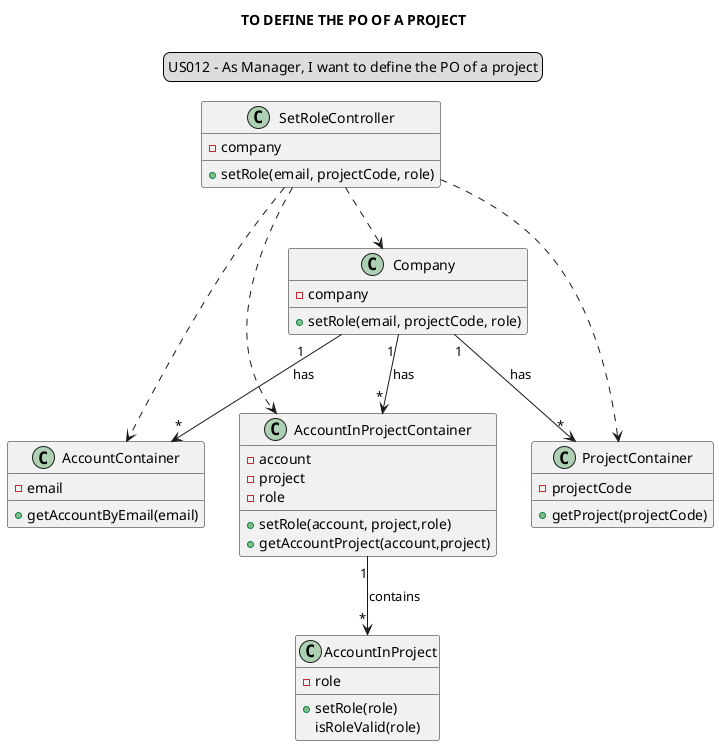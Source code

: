 @startuml

skinparam sequenceMessageAlign center
title TO DEFINE THE PO OF A PROJECT
legend top
US012 - As Manager, I want to define the PO of a project
end legend

class SetRoleController {
-company
+setRole(email, projectCode, role)
}

class Company {
-company
+setRole(email, projectCode, role)
}

class AccountContainer {
-email
+getAccountByEmail(email)

}

class ProjectContainer{
-projectCode
+getProject(projectCode)
}

class AccountInProjectContainer{
-account
-project
-role
+setRole(account, project,role)
+getAccountProject(account,project)
}

class AccountInProject{
-role
+setRole(role)
isRoleValid(role)
}


SetRoleController ..> Company
Company "1       " --> "*"AccountContainer: has
Company "1"--> "        *"ProjectContainer: has
Company "1 "-->"*" AccountInProjectContainer: has
AccountInProjectContainer "    1"--> "   *"AccountInProject: contains

SetRoleController ..> AccountContainer
SetRoleController ..> ProjectContainer
SetRoleController ..> AccountInProjectContainer


@enduml
